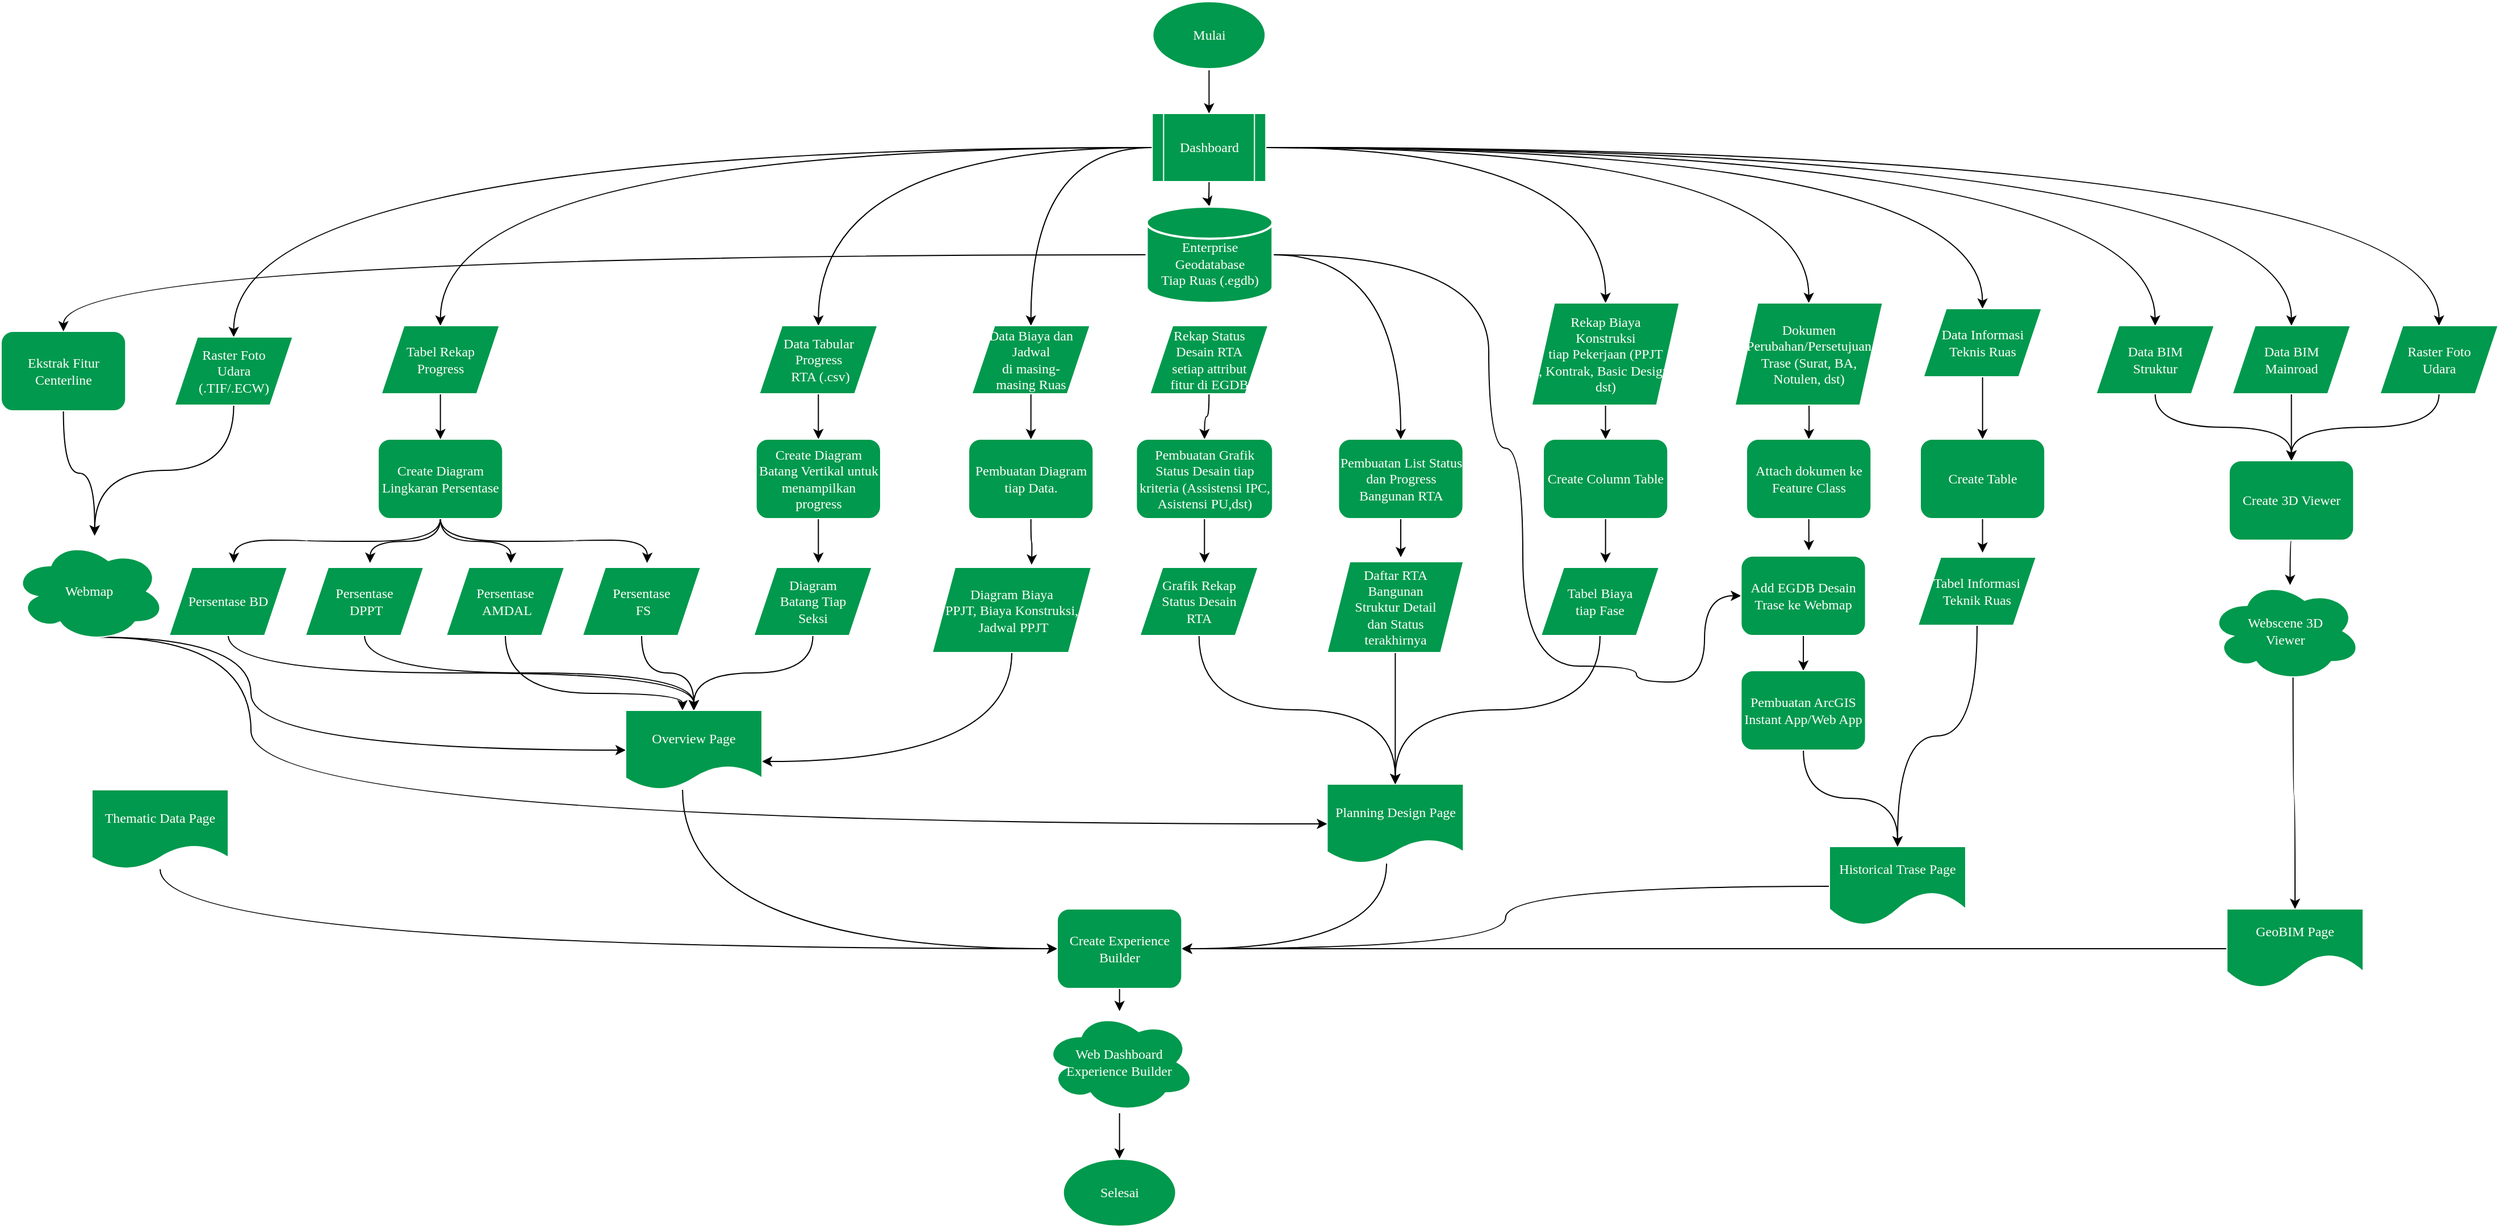 <mxfile version="20.5.1" type="github">
  <diagram id="v2n2YXAaQgagnx72gRG8" name="Halaman-1">
    <mxGraphModel dx="4740" dy="2573" grid="1" gridSize="10" guides="1" tooltips="1" connect="1" arrows="1" fold="1" page="1" pageScale="1" pageWidth="2336" pageHeight="1654" math="1" shadow="0">
      <root>
        <mxCell id="0" />
        <mxCell id="1" parent="0" />
        <mxCell id="a0GXZD7oJbDEpGSqutC4-2" value="" style="edgeStyle=orthogonalEdgeStyle;curved=1;rounded=0;orthogonalLoop=1;jettySize=auto;html=1;fontSize=9;" edge="1" parent="1" source="OFDSob3iJ7-6jmKI22tb-2" target="OFDSob3iJ7-6jmKI22tb-29">
          <mxGeometry relative="1" as="geometry" />
        </mxCell>
        <mxCell id="OFDSob3iJ7-6jmKI22tb-2" value="&lt;font face=&quot;Times New Roman&quot; color=&quot;#ffffff&quot;&gt;Mulai&lt;/font&gt;" style="strokeWidth=2;html=1;shape=mxgraph.flowchart.start_1;whiteSpace=wrap;fontFamily=Tahoma;fillColor=#00994D;strokeColor=#FFFFFF;" parent="1" vertex="1">
          <mxGeometry x="1082.66" y="130" width="100" height="60" as="geometry" />
        </mxCell>
        <mxCell id="a0GXZD7oJbDEpGSqutC4-6" value="" style="edgeStyle=orthogonalEdgeStyle;curved=1;rounded=0;orthogonalLoop=1;jettySize=auto;html=1;fontSize=9;" edge="1" parent="1" source="OFDSob3iJ7-6jmKI22tb-29" target="Z-h5pSy1b9NhvBK70-rD-27">
          <mxGeometry relative="1" as="geometry" />
        </mxCell>
        <mxCell id="a0GXZD7oJbDEpGSqutC4-10" style="edgeStyle=orthogonalEdgeStyle;curved=1;rounded=0;orthogonalLoop=1;jettySize=auto;html=1;exitX=0;exitY=0.5;exitDx=0;exitDy=0;fontSize=9;" edge="1" parent="1" source="OFDSob3iJ7-6jmKI22tb-29" target="OFDSob3iJ7-6jmKI22tb-73">
          <mxGeometry relative="1" as="geometry" />
        </mxCell>
        <mxCell id="a0GXZD7oJbDEpGSqutC4-11" style="edgeStyle=orthogonalEdgeStyle;curved=1;rounded=0;orthogonalLoop=1;jettySize=auto;html=1;exitX=0;exitY=0.5;exitDx=0;exitDy=0;fontSize=9;" edge="1" parent="1" source="OFDSob3iJ7-6jmKI22tb-29" target="OFDSob3iJ7-6jmKI22tb-85">
          <mxGeometry relative="1" as="geometry" />
        </mxCell>
        <mxCell id="a0GXZD7oJbDEpGSqutC4-12" style="edgeStyle=orthogonalEdgeStyle;curved=1;rounded=0;orthogonalLoop=1;jettySize=auto;html=1;exitX=0;exitY=0.5;exitDx=0;exitDy=0;fontSize=9;" edge="1" parent="1" source="OFDSob3iJ7-6jmKI22tb-29" target="OFDSob3iJ7-6jmKI22tb-79">
          <mxGeometry relative="1" as="geometry" />
        </mxCell>
        <mxCell id="a0GXZD7oJbDEpGSqutC4-13" style="edgeStyle=orthogonalEdgeStyle;curved=1;rounded=0;orthogonalLoop=1;jettySize=auto;html=1;exitX=0;exitY=0.5;exitDx=0;exitDy=0;entryX=0.5;entryY=0;entryDx=0;entryDy=0;fontSize=9;" edge="1" parent="1" source="OFDSob3iJ7-6jmKI22tb-29" target="OFDSob3iJ7-6jmKI22tb-88">
          <mxGeometry relative="1" as="geometry" />
        </mxCell>
        <mxCell id="a0GXZD7oJbDEpGSqutC4-14" style="edgeStyle=orthogonalEdgeStyle;curved=1;rounded=0;orthogonalLoop=1;jettySize=auto;html=1;exitX=1;exitY=0.5;exitDx=0;exitDy=0;entryX=0.5;entryY=0;entryDx=0;entryDy=0;fontSize=9;" edge="1" parent="1" source="OFDSob3iJ7-6jmKI22tb-29" target="OFDSob3iJ7-6jmKI22tb-127">
          <mxGeometry relative="1" as="geometry" />
        </mxCell>
        <mxCell id="a0GXZD7oJbDEpGSqutC4-15" style="edgeStyle=orthogonalEdgeStyle;curved=1;rounded=0;orthogonalLoop=1;jettySize=auto;html=1;exitX=1;exitY=0.5;exitDx=0;exitDy=0;fontSize=9;" edge="1" parent="1" source="OFDSob3iJ7-6jmKI22tb-29" target="Z-h5pSy1b9NhvBK70-rD-28">
          <mxGeometry relative="1" as="geometry" />
        </mxCell>
        <mxCell id="a0GXZD7oJbDEpGSqutC4-16" style="edgeStyle=orthogonalEdgeStyle;curved=1;rounded=0;orthogonalLoop=1;jettySize=auto;html=1;exitX=1;exitY=0.5;exitDx=0;exitDy=0;fontSize=9;" edge="1" parent="1" source="OFDSob3iJ7-6jmKI22tb-29" target="OFDSob3iJ7-6jmKI22tb-146">
          <mxGeometry relative="1" as="geometry" />
        </mxCell>
        <mxCell id="a0GXZD7oJbDEpGSqutC4-17" style="edgeStyle=orthogonalEdgeStyle;curved=1;rounded=0;orthogonalLoop=1;jettySize=auto;html=1;exitX=1;exitY=0.5;exitDx=0;exitDy=0;entryX=0.5;entryY=0;entryDx=0;entryDy=0;fontSize=9;" edge="1" parent="1" source="OFDSob3iJ7-6jmKI22tb-29" target="OFDSob3iJ7-6jmKI22tb-180">
          <mxGeometry relative="1" as="geometry" />
        </mxCell>
        <mxCell id="a0GXZD7oJbDEpGSqutC4-18" style="edgeStyle=orthogonalEdgeStyle;curved=1;rounded=0;orthogonalLoop=1;jettySize=auto;html=1;exitX=1;exitY=0.5;exitDx=0;exitDy=0;entryX=0.5;entryY=0;entryDx=0;entryDy=0;fontSize=9;" edge="1" parent="1" source="OFDSob3iJ7-6jmKI22tb-29" target="OFDSob3iJ7-6jmKI22tb-181">
          <mxGeometry relative="1" as="geometry" />
        </mxCell>
        <mxCell id="a0GXZD7oJbDEpGSqutC4-19" style="edgeStyle=orthogonalEdgeStyle;curved=1;rounded=0;orthogonalLoop=1;jettySize=auto;html=1;exitX=1;exitY=0.5;exitDx=0;exitDy=0;fontSize=9;" edge="1" parent="1" source="OFDSob3iJ7-6jmKI22tb-29" target="OFDSob3iJ7-6jmKI22tb-182">
          <mxGeometry relative="1" as="geometry" />
        </mxCell>
        <mxCell id="OFDSob3iJ7-6jmKI22tb-29" value="Dashboard" style="shape=process;whiteSpace=wrap;html=1;backgroundOutline=1;strokeColor=#FFFFFF;fontFamily=Times New Roman;fontSize=12;fontColor=#FFFFFF;fillColor=#00994D;" parent="1" vertex="1">
          <mxGeometry x="1082.66" y="229" width="100" height="60" as="geometry" />
        </mxCell>
        <mxCell id="OFDSob3iJ7-6jmKI22tb-186" style="edgeStyle=orthogonalEdgeStyle;curved=1;rounded=0;orthogonalLoop=1;jettySize=auto;html=1;fontFamily=Times New Roman;fontSize=11;fontColor=#000000;" parent="1" source="OFDSob3iJ7-6jmKI22tb-30" target="OFDSob3iJ7-6jmKI22tb-184" edge="1">
          <mxGeometry relative="1" as="geometry">
            <Array as="points">
              <mxPoint x="209.0" y="965" />
            </Array>
          </mxGeometry>
        </mxCell>
        <mxCell id="OFDSob3iJ7-6jmKI22tb-30" value="Thematic Data Page" style="shape=document;whiteSpace=wrap;html=1;boundedLbl=1;labelBackgroundColor=none;strokeColor=#FFFFFF;fontFamily=Times New Roman;fontSize=12;fontColor=#FFFFFF;fillColor=#00994D;" parent="1" vertex="1">
          <mxGeometry x="149.0" y="825" width="120" height="70" as="geometry" />
        </mxCell>
        <mxCell id="Z-h5pSy1b9NhvBK70-rD-48" style="edgeStyle=orthogonalEdgeStyle;curved=1;rounded=0;orthogonalLoop=1;jettySize=auto;html=1;entryX=1;entryY=0.5;entryDx=0;entryDy=0;fontSize=9;" parent="1" source="OFDSob3iJ7-6jmKI22tb-32" target="OFDSob3iJ7-6jmKI22tb-184" edge="1">
          <mxGeometry relative="1" as="geometry">
            <Array as="points">
              <mxPoint x="1289" y="965" />
            </Array>
          </mxGeometry>
        </mxCell>
        <mxCell id="OFDSob3iJ7-6jmKI22tb-32" value="Planning Design Page" style="shape=document;whiteSpace=wrap;html=1;boundedLbl=1;labelBackgroundColor=none;strokeColor=#FFFFFF;fontFamily=Times New Roman;fontSize=12;fontColor=#FFFFFF;fillColor=#00994D;" parent="1" vertex="1">
          <mxGeometry x="1236.67" y="820" width="120" height="70" as="geometry" />
        </mxCell>
        <mxCell id="OFDSob3iJ7-6jmKI22tb-201" style="edgeStyle=orthogonalEdgeStyle;curved=1;rounded=0;orthogonalLoop=1;jettySize=auto;html=1;entryX=1;entryY=0.5;entryDx=0;entryDy=0;fontFamily=Times New Roman;fontSize=11;fontColor=#000000;" parent="1" source="OFDSob3iJ7-6jmKI22tb-33" target="OFDSob3iJ7-6jmKI22tb-184" edge="1">
          <mxGeometry relative="1" as="geometry" />
        </mxCell>
        <mxCell id="OFDSob3iJ7-6jmKI22tb-33" value="Historical Trase Page" style="shape=document;whiteSpace=wrap;html=1;boundedLbl=1;labelBackgroundColor=none;strokeColor=#FFFFFF;fontFamily=Times New Roman;fontSize=12;fontColor=#FFFFFF;fillColor=#00994D;size=0.429;" parent="1" vertex="1">
          <mxGeometry x="1679" y="875" width="120" height="70" as="geometry" />
        </mxCell>
        <mxCell id="Z-h5pSy1b9NhvBK70-rD-54" style="edgeStyle=orthogonalEdgeStyle;curved=1;rounded=0;orthogonalLoop=1;jettySize=auto;html=1;exitX=0;exitY=0.5;exitDx=0;exitDy=0;entryX=1;entryY=0.5;entryDx=0;entryDy=0;fontSize=9;" parent="1" source="OFDSob3iJ7-6jmKI22tb-34" target="OFDSob3iJ7-6jmKI22tb-184" edge="1">
          <mxGeometry relative="1" as="geometry" />
        </mxCell>
        <mxCell id="OFDSob3iJ7-6jmKI22tb-34" value="GeoBIM Page" style="shape=document;whiteSpace=wrap;html=1;boundedLbl=1;labelBackgroundColor=none;strokeColor=#FFFFFF;fontFamily=Times New Roman;fontSize=12;fontColor=#FFFFFF;fillColor=#00994D;size=0.429;" parent="1" vertex="1">
          <mxGeometry x="2029" y="930" width="120" height="70" as="geometry" />
        </mxCell>
        <mxCell id="Z-h5pSy1b9NhvBK70-rD-25" style="edgeStyle=orthogonalEdgeStyle;curved=1;rounded=0;orthogonalLoop=1;jettySize=auto;html=1;exitX=0.55;exitY=0.95;exitDx=0;exitDy=0;exitPerimeter=0;entryX=0;entryY=0.5;entryDx=0;entryDy=0;fontSize=9;" parent="1" source="OFDSob3iJ7-6jmKI22tb-70" target="OFDSob3iJ7-6jmKI22tb-91" edge="1">
          <mxGeometry relative="1" as="geometry">
            <Array as="points">
              <mxPoint x="289.0" y="691" />
              <mxPoint x="289.0" y="790" />
            </Array>
          </mxGeometry>
        </mxCell>
        <mxCell id="Z-h5pSy1b9NhvBK70-rD-26" style="edgeStyle=orthogonalEdgeStyle;curved=1;rounded=0;orthogonalLoop=1;jettySize=auto;html=1;exitX=0.55;exitY=0.95;exitDx=0;exitDy=0;exitPerimeter=0;entryX=0;entryY=0.5;entryDx=0;entryDy=0;fontSize=9;" parent="1" source="OFDSob3iJ7-6jmKI22tb-70" target="OFDSob3iJ7-6jmKI22tb-32" edge="1">
          <mxGeometry relative="1" as="geometry">
            <Array as="points">
              <mxPoint x="289.0" y="691" />
              <mxPoint x="289.0" y="855" />
            </Array>
          </mxGeometry>
        </mxCell>
        <mxCell id="OFDSob3iJ7-6jmKI22tb-70" value="Webmap" style="ellipse;shape=cloud;whiteSpace=wrap;html=1;labelBackgroundColor=none;strokeColor=#FFFFFF;fontFamily=Times New Roman;fontSize=12;fontColor=#FFFFFF;fillColor=#00994D;" parent="1" vertex="1">
          <mxGeometry x="79.0" y="605" width="135" height="90" as="geometry" />
        </mxCell>
        <mxCell id="OFDSob3iJ7-6jmKI22tb-97" style="edgeStyle=orthogonalEdgeStyle;curved=1;rounded=0;orthogonalLoop=1;jettySize=auto;html=1;exitX=0.5;exitY=1;exitDx=0;exitDy=0;fontFamily=Times New Roman;fontSize=12;fontColor=#000000;" parent="1" source="OFDSob3iJ7-6jmKI22tb-73" edge="1">
          <mxGeometry relative="1" as="geometry">
            <mxPoint x="151.33" y="601" as="targetPoint" />
          </mxGeometry>
        </mxCell>
        <mxCell id="OFDSob3iJ7-6jmKI22tb-73" value="&lt;font face=&quot;Times New Roman&quot;&gt;Raster Foto &lt;br&gt;Udara &lt;br&gt;(.TIF/.ECW)&lt;/font&gt;" style="shape=parallelogram;perimeter=parallelogramPerimeter;whiteSpace=wrap;html=1;fixedSize=1;strokeColor=#FFFFFF;fontFamily=Tahoma;fontColor=#FFFFFF;fillColor=#00994D;" parent="1" vertex="1">
          <mxGeometry x="221.83" y="426" width="104" height="60" as="geometry" />
        </mxCell>
        <mxCell id="OFDSob3iJ7-6jmKI22tb-111" style="edgeStyle=orthogonalEdgeStyle;curved=1;rounded=0;orthogonalLoop=1;jettySize=auto;html=1;exitX=0.5;exitY=1;exitDx=0;exitDy=0;entryX=0.5;entryY=0;entryDx=0;entryDy=0;fontFamily=Times New Roman;fontSize=12;fontColor=#000000;" parent="1" source="OFDSob3iJ7-6jmKI22tb-74" target="OFDSob3iJ7-6jmKI22tb-91" edge="1">
          <mxGeometry relative="1" as="geometry" />
        </mxCell>
        <mxCell id="OFDSob3iJ7-6jmKI22tb-74" value="&lt;font face=&quot;Times New Roman&quot;&gt;Persentase&lt;br&gt;&amp;nbsp;FS&lt;/font&gt;" style="shape=parallelogram;perimeter=parallelogramPerimeter;whiteSpace=wrap;html=1;fixedSize=1;strokeColor=#FFFFFF;fontFamily=Tahoma;fontColor=#FFFFFF;fillColor=#00994D;" parent="1" vertex="1">
          <mxGeometry x="581.0" y="629" width="104" height="60" as="geometry" />
        </mxCell>
        <mxCell id="OFDSob3iJ7-6jmKI22tb-114" style="edgeStyle=orthogonalEdgeStyle;curved=1;rounded=0;orthogonalLoop=1;jettySize=auto;html=1;exitX=0.5;exitY=1;exitDx=0;exitDy=0;fontFamily=Times New Roman;fontSize=12;fontColor=#000000;" parent="1" source="OFDSob3iJ7-6jmKI22tb-75" target="OFDSob3iJ7-6jmKI22tb-91" edge="1">
          <mxGeometry relative="1" as="geometry" />
        </mxCell>
        <mxCell id="OFDSob3iJ7-6jmKI22tb-75" value="&lt;font face=&quot;Times New Roman&quot;&gt;Persentase BD&lt;/font&gt;" style="shape=parallelogram;perimeter=parallelogramPerimeter;whiteSpace=wrap;html=1;fixedSize=1;strokeColor=#FFFFFF;fontFamily=Tahoma;fontColor=#FFFFFF;fillColor=#00994D;" parent="1" vertex="1">
          <mxGeometry x="217.0" y="629" width="104" height="60" as="geometry" />
        </mxCell>
        <mxCell id="OFDSob3iJ7-6jmKI22tb-112" style="edgeStyle=orthogonalEdgeStyle;curved=1;rounded=0;orthogonalLoop=1;jettySize=auto;html=1;exitX=0.5;exitY=1;exitDx=0;exitDy=0;fontFamily=Times New Roman;fontSize=12;fontColor=#000000;" parent="1" source="OFDSob3iJ7-6jmKI22tb-76" target="OFDSob3iJ7-6jmKI22tb-91" edge="1">
          <mxGeometry relative="1" as="geometry">
            <Array as="points">
              <mxPoint x="513.0" y="740" />
              <mxPoint x="669.0" y="740" />
            </Array>
          </mxGeometry>
        </mxCell>
        <mxCell id="OFDSob3iJ7-6jmKI22tb-76" value="&lt;font face=&quot;Times New Roman&quot;&gt;Persentase&lt;br&gt;&amp;nbsp;AMDAL&lt;/font&gt;" style="shape=parallelogram;perimeter=parallelogramPerimeter;whiteSpace=wrap;html=1;fixedSize=1;strokeColor=#FFFFFF;fontFamily=Tahoma;fontColor=#FFFFFF;fillColor=#00994D;" parent="1" vertex="1">
          <mxGeometry x="461.0" y="629" width="104" height="60" as="geometry" />
        </mxCell>
        <mxCell id="OFDSob3iJ7-6jmKI22tb-113" style="edgeStyle=orthogonalEdgeStyle;curved=1;rounded=0;orthogonalLoop=1;jettySize=auto;html=1;exitX=0.5;exitY=1;exitDx=0;exitDy=0;entryX=0.5;entryY=0;entryDx=0;entryDy=0;fontFamily=Times New Roman;fontSize=12;fontColor=#000000;" parent="1" source="OFDSob3iJ7-6jmKI22tb-77" target="OFDSob3iJ7-6jmKI22tb-91" edge="1">
          <mxGeometry relative="1" as="geometry" />
        </mxCell>
        <mxCell id="OFDSob3iJ7-6jmKI22tb-77" value="&lt;font face=&quot;Times New Roman&quot;&gt;Persentase&lt;br&gt;&amp;nbsp;DPPT&lt;/font&gt;" style="shape=parallelogram;perimeter=parallelogramPerimeter;whiteSpace=wrap;html=1;fixedSize=1;strokeColor=#FFFFFF;fontFamily=Tahoma;fontColor=#FFFFFF;fillColor=#00994D;" parent="1" vertex="1">
          <mxGeometry x="337.0" y="629" width="104" height="60" as="geometry" />
        </mxCell>
        <mxCell id="OFDSob3iJ7-6jmKI22tb-100" style="edgeStyle=orthogonalEdgeStyle;curved=1;rounded=0;orthogonalLoop=1;jettySize=auto;html=1;exitX=0.5;exitY=1;exitDx=0;exitDy=0;fontFamily=Times New Roman;fontSize=12;fontColor=#000000;" parent="1" source="OFDSob3iJ7-6jmKI22tb-78" edge="1">
          <mxGeometry relative="1" as="geometry">
            <mxPoint x="273.833" y="625" as="targetPoint" />
          </mxGeometry>
        </mxCell>
        <mxCell id="OFDSob3iJ7-6jmKI22tb-101" style="edgeStyle=orthogonalEdgeStyle;curved=1;rounded=0;orthogonalLoop=1;jettySize=auto;html=1;exitX=0.5;exitY=1;exitDx=0;exitDy=0;fontFamily=Times New Roman;fontSize=12;fontColor=#000000;" parent="1" source="OFDSob3iJ7-6jmKI22tb-78" edge="1">
          <mxGeometry relative="1" as="geometry">
            <mxPoint x="393.833" y="625" as="targetPoint" />
          </mxGeometry>
        </mxCell>
        <mxCell id="OFDSob3iJ7-6jmKI22tb-102" style="edgeStyle=orthogonalEdgeStyle;curved=1;rounded=0;orthogonalLoop=1;jettySize=auto;html=1;exitX=0.5;exitY=1;exitDx=0;exitDy=0;fontFamily=Times New Roman;fontSize=12;fontColor=#000000;" parent="1" source="OFDSob3iJ7-6jmKI22tb-78" edge="1">
          <mxGeometry relative="1" as="geometry">
            <mxPoint x="517.833" y="625" as="targetPoint" />
          </mxGeometry>
        </mxCell>
        <mxCell id="OFDSob3iJ7-6jmKI22tb-103" style="edgeStyle=orthogonalEdgeStyle;curved=1;rounded=0;orthogonalLoop=1;jettySize=auto;html=1;exitX=0.5;exitY=1;exitDx=0;exitDy=0;fontFamily=Times New Roman;fontSize=12;fontColor=#000000;" parent="1" source="OFDSob3iJ7-6jmKI22tb-78" edge="1">
          <mxGeometry relative="1" as="geometry">
            <mxPoint x="637.833" y="625" as="targetPoint" />
          </mxGeometry>
        </mxCell>
        <mxCell id="OFDSob3iJ7-6jmKI22tb-78" value="&lt;font face=&quot;Times New Roman&quot;&gt;Create Diagram Lingkaran Persentase&lt;/font&gt;" style="rounded=1;whiteSpace=wrap;html=1;strokeColor=#FFFFFF;fontFamily=Tahoma;fontColor=#FFFFFF;fillColor=#00994D;" parent="1" vertex="1">
          <mxGeometry x="400.99" y="516" width="109.67" height="70" as="geometry" />
        </mxCell>
        <mxCell id="OFDSob3iJ7-6jmKI22tb-105" style="edgeStyle=orthogonalEdgeStyle;curved=1;rounded=0;orthogonalLoop=1;jettySize=auto;html=1;exitX=0.5;exitY=1;exitDx=0;exitDy=0;entryX=0.5;entryY=0;entryDx=0;entryDy=0;fontFamily=Times New Roman;fontSize=12;fontColor=#000000;" parent="1" source="OFDSob3iJ7-6jmKI22tb-79" target="OFDSob3iJ7-6jmKI22tb-83" edge="1">
          <mxGeometry relative="1" as="geometry" />
        </mxCell>
        <mxCell id="OFDSob3iJ7-6jmKI22tb-79" value="&lt;font face=&quot;Times New Roman&quot;&gt;Data Tabular Progress&lt;br&gt;&amp;nbsp;RTA (.csv)&lt;/font&gt;" style="shape=parallelogram;perimeter=parallelogramPerimeter;whiteSpace=wrap;html=1;fixedSize=1;strokeColor=#FFFFFF;fontFamily=Tahoma;fontColor=#FFFFFF;fillColor=#00994D;" parent="1" vertex="1">
          <mxGeometry x="736.67" y="416" width="104" height="60" as="geometry" />
        </mxCell>
        <mxCell id="OFDSob3iJ7-6jmKI22tb-109" style="edgeStyle=orthogonalEdgeStyle;curved=1;rounded=0;orthogonalLoop=1;jettySize=auto;html=1;exitX=0.5;exitY=1;exitDx=0;exitDy=0;fontFamily=Times New Roman;fontSize=12;fontColor=#000000;" parent="1" source="OFDSob3iJ7-6jmKI22tb-80" target="OFDSob3iJ7-6jmKI22tb-91" edge="1">
          <mxGeometry relative="1" as="geometry">
            <Array as="points">
              <mxPoint x="959" y="800" />
            </Array>
          </mxGeometry>
        </mxCell>
        <mxCell id="OFDSob3iJ7-6jmKI22tb-80" value="&lt;font face=&quot;Times New Roman&quot;&gt;Diagram Biaya &lt;br&gt;PPJT, Biaya Konstruksi,&lt;br&gt;&amp;nbsp;Jadwal PPJT&lt;/font&gt;" style="shape=parallelogram;perimeter=parallelogramPerimeter;whiteSpace=wrap;html=1;fixedSize=1;strokeColor=#FFFFFF;fontFamily=Tahoma;fontColor=#FFFFFF;fillColor=#00994D;" parent="1" vertex="1">
          <mxGeometry x="889" y="629" width="140" height="75" as="geometry" />
        </mxCell>
        <mxCell id="OFDSob3iJ7-6jmKI22tb-106" style="edgeStyle=orthogonalEdgeStyle;curved=1;rounded=0;orthogonalLoop=1;jettySize=auto;html=1;exitX=0.5;exitY=1;exitDx=0;exitDy=0;entryX=0.5;entryY=0;entryDx=0;entryDy=0;fontFamily=Times New Roman;fontSize=12;fontColor=#000000;" parent="1" source="OFDSob3iJ7-6jmKI22tb-83" edge="1">
          <mxGeometry relative="1" as="geometry">
            <mxPoint x="788.66" y="625" as="targetPoint" />
          </mxGeometry>
        </mxCell>
        <mxCell id="OFDSob3iJ7-6jmKI22tb-83" value="&lt;font face=&quot;Times New Roman&quot;&gt;Create Diagram Batang Vertikal untuk menampilkan progress&lt;/font&gt;" style="rounded=1;whiteSpace=wrap;html=1;strokeColor=#FFFFFF;fontFamily=Tahoma;fontColor=#FFFFFF;fillColor=#00994D;" parent="1" vertex="1">
          <mxGeometry x="733.83" y="516" width="109.67" height="70" as="geometry" />
        </mxCell>
        <mxCell id="OFDSob3iJ7-6jmKI22tb-108" style="edgeStyle=orthogonalEdgeStyle;curved=1;rounded=0;orthogonalLoop=1;jettySize=auto;html=1;exitX=0.5;exitY=1;exitDx=0;exitDy=0;entryX=0.59;entryY=0.022;entryDx=0;entryDy=0;entryPerimeter=0;fontFamily=Times New Roman;fontSize=12;fontColor=#000000;" parent="1" source="OFDSob3iJ7-6jmKI22tb-84" edge="1">
          <mxGeometry relative="1" as="geometry">
            <mxPoint x="976.43" y="626.65" as="targetPoint" />
          </mxGeometry>
        </mxCell>
        <mxCell id="OFDSob3iJ7-6jmKI22tb-84" value="&lt;font face=&quot;Times New Roman&quot;&gt;Pembuatan Diagram tiap Data.&lt;/font&gt;" style="rounded=1;whiteSpace=wrap;html=1;strokeColor=#FFFFFF;fontFamily=Tahoma;fontColor=#FFFFFF;fillColor=#00994D;" parent="1" vertex="1">
          <mxGeometry x="921" y="516" width="109.67" height="70" as="geometry" />
        </mxCell>
        <mxCell id="OFDSob3iJ7-6jmKI22tb-99" style="edgeStyle=orthogonalEdgeStyle;curved=1;rounded=0;orthogonalLoop=1;jettySize=auto;html=1;exitX=0.5;exitY=1;exitDx=0;exitDy=0;entryX=0.5;entryY=0;entryDx=0;entryDy=0;fontFamily=Times New Roman;fontSize=12;fontColor=#000000;" parent="1" source="OFDSob3iJ7-6jmKI22tb-85" target="OFDSob3iJ7-6jmKI22tb-78" edge="1">
          <mxGeometry relative="1" as="geometry" />
        </mxCell>
        <mxCell id="OFDSob3iJ7-6jmKI22tb-85" value="&lt;font face=&quot;Times New Roman&quot;&gt;Tabel Rekap Progress&lt;/font&gt;" style="shape=parallelogram;perimeter=parallelogramPerimeter;whiteSpace=wrap;html=1;fixedSize=1;strokeColor=#FFFFFF;fontFamily=Tahoma;fontColor=#FFFFFF;fillColor=#00994D;" parent="1" vertex="1">
          <mxGeometry x="403.83" y="416" width="104" height="60" as="geometry" />
        </mxCell>
        <mxCell id="OFDSob3iJ7-6jmKI22tb-110" style="edgeStyle=orthogonalEdgeStyle;curved=1;rounded=0;orthogonalLoop=1;jettySize=auto;html=1;exitX=0.5;exitY=1;exitDx=0;exitDy=0;fontFamily=Times New Roman;fontSize=12;fontColor=#000000;" parent="1" source="OFDSob3iJ7-6jmKI22tb-87" target="OFDSob3iJ7-6jmKI22tb-91" edge="1">
          <mxGeometry relative="1" as="geometry" />
        </mxCell>
        <mxCell id="OFDSob3iJ7-6jmKI22tb-87" value="&lt;font face=&quot;Times New Roman&quot;&gt;Diagram &lt;br&gt;Batang Tiap &lt;br&gt;Seksi&lt;/font&gt;" style="shape=parallelogram;perimeter=parallelogramPerimeter;whiteSpace=wrap;html=1;fixedSize=1;strokeColor=#FFFFFF;fontFamily=Tahoma;fontColor=#FFFFFF;fillColor=#00994D;" parent="1" vertex="1">
          <mxGeometry x="731.83" y="629" width="104" height="60" as="geometry" />
        </mxCell>
        <mxCell id="OFDSob3iJ7-6jmKI22tb-107" style="edgeStyle=orthogonalEdgeStyle;curved=1;rounded=0;orthogonalLoop=1;jettySize=auto;html=1;exitX=0.5;exitY=1;exitDx=0;exitDy=0;entryX=0.5;entryY=0;entryDx=0;entryDy=0;fontFamily=Times New Roman;fontSize=12;fontColor=#000000;" parent="1" source="OFDSob3iJ7-6jmKI22tb-88" target="OFDSob3iJ7-6jmKI22tb-84" edge="1">
          <mxGeometry relative="1" as="geometry" />
        </mxCell>
        <mxCell id="OFDSob3iJ7-6jmKI22tb-88" value="&lt;font face=&quot;Times New Roman&quot;&gt;Data Biaya dan Jadwal &lt;br&gt;di masing-&lt;br&gt;masing Ruas&lt;/font&gt;" style="shape=parallelogram;perimeter=parallelogramPerimeter;whiteSpace=wrap;html=1;fixedSize=1;strokeColor=#FFFFFF;fontFamily=Tahoma;fontColor=#FFFFFF;fillColor=#00994D;" parent="1" vertex="1">
          <mxGeometry x="923.83" y="416" width="104" height="60" as="geometry" />
        </mxCell>
        <mxCell id="OFDSob3iJ7-6jmKI22tb-199" style="edgeStyle=orthogonalEdgeStyle;curved=1;rounded=0;orthogonalLoop=1;jettySize=auto;html=1;fontFamily=Times New Roman;fontSize=11;fontColor=#000000;entryX=0;entryY=0.5;entryDx=0;entryDy=0;exitX=0.417;exitY=1;exitDx=0;exitDy=0;exitPerimeter=0;" parent="1" source="OFDSob3iJ7-6jmKI22tb-91" target="OFDSob3iJ7-6jmKI22tb-184" edge="1">
          <mxGeometry relative="1" as="geometry" />
        </mxCell>
        <mxCell id="OFDSob3iJ7-6jmKI22tb-91" value="Overview Page" style="shape=document;whiteSpace=wrap;html=1;boundedLbl=1;labelBackgroundColor=none;strokeColor=#FFFFFF;fontFamily=Times New Roman;fontSize=12;fontColor=#FFFFFF;fillColor=#00994D;" parent="1" vertex="1">
          <mxGeometry x="619.0" y="755" width="120" height="70" as="geometry" />
        </mxCell>
        <mxCell id="OFDSob3iJ7-6jmKI22tb-130" style="edgeStyle=orthogonalEdgeStyle;curved=1;rounded=0;orthogonalLoop=1;jettySize=auto;html=1;exitX=0.5;exitY=1;exitDx=0;exitDy=0;fontFamily=Times New Roman;fontSize=12;fontColor=#000000;" parent="1" source="OFDSob3iJ7-6jmKI22tb-117" target="OFDSob3iJ7-6jmKI22tb-118" edge="1">
          <mxGeometry relative="1" as="geometry" />
        </mxCell>
        <mxCell id="OFDSob3iJ7-6jmKI22tb-117" value="&lt;font face=&quot;Times New Roman&quot;&gt;Rekap Status &lt;br&gt;Desain RTA &lt;br&gt;setiap attribut &lt;br&gt;fitur di EGDB&lt;/font&gt;" style="shape=parallelogram;perimeter=parallelogramPerimeter;whiteSpace=wrap;html=1;fixedSize=1;strokeColor=#FFFFFF;fontFamily=Tahoma;fontColor=#FFFFFF;fillColor=#00994D;" parent="1" vertex="1">
          <mxGeometry x="1080.66" y="416" width="104" height="60" as="geometry" />
        </mxCell>
        <mxCell id="OFDSob3iJ7-6jmKI22tb-131" style="edgeStyle=orthogonalEdgeStyle;curved=1;rounded=0;orthogonalLoop=1;jettySize=auto;html=1;exitX=0.5;exitY=1;exitDx=0;exitDy=0;entryX=0.5;entryY=0;entryDx=0;entryDy=0;fontFamily=Times New Roman;fontSize=12;fontColor=#000000;" parent="1" source="OFDSob3iJ7-6jmKI22tb-118" edge="1">
          <mxGeometry relative="1" as="geometry">
            <mxPoint x="1128.66" y="625" as="targetPoint" />
          </mxGeometry>
        </mxCell>
        <mxCell id="OFDSob3iJ7-6jmKI22tb-118" value="&lt;font face=&quot;Times New Roman&quot;&gt;Pembuatan Grafik Status Desain tiap kriteria (Assistensi IPC, Asistensi PU,dst)&lt;/font&gt;" style="rounded=1;whiteSpace=wrap;html=1;strokeColor=#FFFFFF;fontFamily=Tahoma;fontColor=#FFFFFF;fillColor=#00994D;" parent="1" vertex="1">
          <mxGeometry x="1068.66" y="516" width="120.01" height="70" as="geometry" />
        </mxCell>
        <mxCell id="OFDSob3iJ7-6jmKI22tb-136" style="edgeStyle=orthogonalEdgeStyle;curved=1;rounded=0;orthogonalLoop=1;jettySize=auto;html=1;exitX=0.5;exitY=1;exitDx=0;exitDy=0;entryX=0.5;entryY=0;entryDx=0;entryDy=0;fontFamily=Times New Roman;fontSize=12;fontColor=#000000;" parent="1" source="OFDSob3iJ7-6jmKI22tb-120" target="OFDSob3iJ7-6jmKI22tb-32" edge="1">
          <mxGeometry relative="1" as="geometry" />
        </mxCell>
        <mxCell id="OFDSob3iJ7-6jmKI22tb-120" value="&lt;font face=&quot;Times New Roman&quot;&gt;Grafik Rekap &lt;br&gt;Status Desain &lt;br&gt;RTA&lt;/font&gt;" style="shape=parallelogram;perimeter=parallelogramPerimeter;whiteSpace=wrap;html=1;fixedSize=1;strokeColor=#FFFFFF;fontFamily=Tahoma;fontColor=#FFFFFF;fillColor=#00994D;" parent="1" vertex="1">
          <mxGeometry x="1071.83" y="629" width="104" height="60" as="geometry" />
        </mxCell>
        <mxCell id="OFDSob3iJ7-6jmKI22tb-133" style="edgeStyle=orthogonalEdgeStyle;curved=1;rounded=0;orthogonalLoop=1;jettySize=auto;html=1;exitX=0.5;exitY=1;exitDx=0;exitDy=0;entryX=0.5;entryY=0;entryDx=0;entryDy=0;fontFamily=Times New Roman;fontSize=12;fontColor=#000000;" parent="1" source="OFDSob3iJ7-6jmKI22tb-123" edge="1">
          <mxGeometry relative="1" as="geometry">
            <mxPoint x="1301.51" y="620" as="targetPoint" />
          </mxGeometry>
        </mxCell>
        <mxCell id="OFDSob3iJ7-6jmKI22tb-123" value="&lt;font face=&quot;Times New Roman&quot;&gt;Pembuatan List Status dan Progress Bangunan RTA&lt;/font&gt;" style="rounded=1;whiteSpace=wrap;html=1;strokeColor=#FFFFFF;fontFamily=Tahoma;fontColor=#FFFFFF;fillColor=#00994D;" parent="1" vertex="1">
          <mxGeometry x="1246.67" y="516" width="109.67" height="70" as="geometry" />
        </mxCell>
        <mxCell id="OFDSob3iJ7-6jmKI22tb-137" style="edgeStyle=orthogonalEdgeStyle;curved=1;rounded=0;orthogonalLoop=1;jettySize=auto;html=1;exitX=0.5;exitY=1;exitDx=0;exitDy=0;entryX=0.5;entryY=0;entryDx=0;entryDy=0;fontFamily=Times New Roman;fontSize=12;fontColor=#000000;" parent="1" source="OFDSob3iJ7-6jmKI22tb-125" target="OFDSob3iJ7-6jmKI22tb-32" edge="1">
          <mxGeometry relative="1" as="geometry" />
        </mxCell>
        <mxCell id="OFDSob3iJ7-6jmKI22tb-125" value="&lt;font face=&quot;Times New Roman&quot;&gt;Daftar RTA &lt;br&gt;Bangunan &lt;br&gt;Struktur Detail &lt;br&gt;dan Status &lt;br&gt;terakhirnya&lt;/font&gt;" style="shape=parallelogram;perimeter=parallelogramPerimeter;whiteSpace=wrap;html=1;fixedSize=1;strokeColor=#FFFFFF;fontFamily=Tahoma;fontColor=#FFFFFF;fillColor=#00994D;" parent="1" vertex="1">
          <mxGeometry x="1236.68" y="624" width="120" height="80" as="geometry" />
        </mxCell>
        <mxCell id="OFDSob3iJ7-6jmKI22tb-134" style="edgeStyle=orthogonalEdgeStyle;curved=1;rounded=0;orthogonalLoop=1;jettySize=auto;html=1;exitX=0.5;exitY=1;exitDx=0;exitDy=0;entryX=0.5;entryY=0;entryDx=0;entryDy=0;fontFamily=Times New Roman;fontSize=12;fontColor=#000000;" parent="1" source="OFDSob3iJ7-6jmKI22tb-127" target="OFDSob3iJ7-6jmKI22tb-128" edge="1">
          <mxGeometry relative="1" as="geometry" />
        </mxCell>
        <mxCell id="OFDSob3iJ7-6jmKI22tb-127" value="&lt;font face=&quot;Times New Roman&quot;&gt;Rekap Biaya &lt;br&gt;Konstruksi &lt;br&gt;tiap Pekerjaan (PPJT&lt;br&gt;, Kontrak, Basic Design, dst)&lt;/font&gt;" style="shape=parallelogram;perimeter=parallelogramPerimeter;whiteSpace=wrap;html=1;fixedSize=1;strokeColor=#FFFFFF;fontFamily=Tahoma;fontColor=#FFFFFF;fillColor=#00994D;" parent="1" vertex="1">
          <mxGeometry x="1416.83" y="396" width="130" height="90" as="geometry" />
        </mxCell>
        <mxCell id="OFDSob3iJ7-6jmKI22tb-135" style="edgeStyle=orthogonalEdgeStyle;curved=1;rounded=0;orthogonalLoop=1;jettySize=auto;html=1;exitX=0.5;exitY=1;exitDx=0;exitDy=0;entryX=0.5;entryY=0;entryDx=0;entryDy=0;fontFamily=Times New Roman;fontSize=12;fontColor=#000000;" parent="1" source="OFDSob3iJ7-6jmKI22tb-128" edge="1">
          <mxGeometry relative="1" as="geometry">
            <mxPoint x="1481.83" y="625" as="targetPoint" />
          </mxGeometry>
        </mxCell>
        <mxCell id="OFDSob3iJ7-6jmKI22tb-128" value="&lt;font face=&quot;Times New Roman&quot;&gt;Create Column Table&lt;/font&gt;" style="rounded=1;whiteSpace=wrap;html=1;strokeColor=#FFFFFF;fontFamily=Tahoma;fontColor=#FFFFFF;fillColor=#00994D;" parent="1" vertex="1">
          <mxGeometry x="1427" y="516" width="109.67" height="70" as="geometry" />
        </mxCell>
        <mxCell id="OFDSob3iJ7-6jmKI22tb-138" style="edgeStyle=orthogonalEdgeStyle;curved=1;rounded=0;orthogonalLoop=1;jettySize=auto;html=1;exitX=0.5;exitY=1;exitDx=0;exitDy=0;entryX=0.5;entryY=0;entryDx=0;entryDy=0;fontFamily=Times New Roman;fontSize=12;fontColor=#000000;" parent="1" source="OFDSob3iJ7-6jmKI22tb-129" target="OFDSob3iJ7-6jmKI22tb-32" edge="1">
          <mxGeometry relative="1" as="geometry" />
        </mxCell>
        <mxCell id="OFDSob3iJ7-6jmKI22tb-129" value="&lt;font face=&quot;Times New Roman&quot;&gt;Tabel Biaya &lt;br&gt;tiap Fase&lt;br&gt;&lt;/font&gt;" style="shape=parallelogram;perimeter=parallelogramPerimeter;whiteSpace=wrap;html=1;fixedSize=1;strokeColor=#FFFFFF;fontFamily=Tahoma;fontColor=#FFFFFF;fillColor=#00994D;" parent="1" vertex="1">
          <mxGeometry x="1425" y="629" width="104" height="60" as="geometry" />
        </mxCell>
        <mxCell id="OFDSob3iJ7-6jmKI22tb-144" style="edgeStyle=orthogonalEdgeStyle;curved=1;rounded=0;orthogonalLoop=1;jettySize=auto;html=1;exitX=0.5;exitY=1;exitDx=0;exitDy=0;entryX=0.5;entryY=0;entryDx=0;entryDy=0;fontFamily=Times New Roman;fontSize=12;fontColor=#000000;" parent="1" target="OFDSob3iJ7-6jmKI22tb-140" edge="1">
          <mxGeometry relative="1" as="geometry">
            <mxPoint x="1660.83" y="476" as="sourcePoint" />
          </mxGeometry>
        </mxCell>
        <mxCell id="OFDSob3iJ7-6jmKI22tb-145" style="edgeStyle=orthogonalEdgeStyle;curved=1;rounded=0;orthogonalLoop=1;jettySize=auto;html=1;exitX=0.5;exitY=1;exitDx=0;exitDy=0;entryX=0.534;entryY=0.089;entryDx=0;entryDy=0;entryPerimeter=0;fontFamily=Times New Roman;fontSize=12;fontColor=#000000;" parent="1" source="OFDSob3iJ7-6jmKI22tb-140" edge="1">
          <mxGeometry relative="1" as="geometry">
            <mxPoint x="1660.92" y="614.01" as="targetPoint" />
          </mxGeometry>
        </mxCell>
        <mxCell id="OFDSob3iJ7-6jmKI22tb-140" value="&lt;font face=&quot;Times New Roman&quot;&gt;Attach dokumen ke Feature Class&lt;/font&gt;" style="rounded=1;whiteSpace=wrap;html=1;strokeColor=#FFFFFF;fontFamily=Tahoma;fontColor=#FFFFFF;fillColor=#00994D;" parent="1" vertex="1">
          <mxGeometry x="1605.99" y="516" width="109.67" height="70" as="geometry" />
        </mxCell>
        <mxCell id="OFDSob3iJ7-6jmKI22tb-149" style="edgeStyle=orthogonalEdgeStyle;curved=1;rounded=0;orthogonalLoop=1;jettySize=auto;html=1;exitX=0.5;exitY=1;exitDx=0;exitDy=0;fontFamily=Times New Roman;fontSize=12;fontColor=#000000;" parent="1" source="OFDSob3iJ7-6jmKI22tb-146" target="OFDSob3iJ7-6jmKI22tb-147" edge="1">
          <mxGeometry relative="1" as="geometry" />
        </mxCell>
        <mxCell id="OFDSob3iJ7-6jmKI22tb-146" value="&lt;font face=&quot;Times New Roman&quot;&gt;Data Informasi Teknis Ruas&lt;/font&gt;" style="shape=parallelogram;perimeter=parallelogramPerimeter;whiteSpace=wrap;html=1;fixedSize=1;strokeColor=#FFFFFF;fontFamily=Tahoma;fontColor=#FFFFFF;fillColor=#00994D;" parent="1" vertex="1">
          <mxGeometry x="1761.83" y="401" width="104" height="60" as="geometry" />
        </mxCell>
        <mxCell id="OFDSob3iJ7-6jmKI22tb-150" style="edgeStyle=orthogonalEdgeStyle;curved=1;rounded=0;orthogonalLoop=1;jettySize=auto;html=1;exitX=0.5;exitY=1;exitDx=0;exitDy=0;fontFamily=Times New Roman;fontSize=12;fontColor=#000000;" parent="1" source="OFDSob3iJ7-6jmKI22tb-147" edge="1">
          <mxGeometry relative="1" as="geometry">
            <mxPoint x="1813.833" y="616" as="targetPoint" />
          </mxGeometry>
        </mxCell>
        <mxCell id="OFDSob3iJ7-6jmKI22tb-147" value="&lt;font face=&quot;Times New Roman&quot;&gt;Create Table&lt;/font&gt;" style="rounded=1;whiteSpace=wrap;html=1;strokeColor=#FFFFFF;fontFamily=Tahoma;fontColor=#FFFFFF;fillColor=#00994D;" parent="1" vertex="1">
          <mxGeometry x="1758.99" y="516" width="109.67" height="70" as="geometry" />
        </mxCell>
        <mxCell id="Z-h5pSy1b9NhvBK70-rD-34" style="edgeStyle=orthogonalEdgeStyle;curved=1;rounded=0;orthogonalLoop=1;jettySize=auto;html=1;exitX=0.5;exitY=1;exitDx=0;exitDy=0;fontSize=9;" parent="1" source="OFDSob3iJ7-6jmKI22tb-148" target="OFDSob3iJ7-6jmKI22tb-33" edge="1">
          <mxGeometry relative="1" as="geometry" />
        </mxCell>
        <mxCell id="OFDSob3iJ7-6jmKI22tb-148" value="&lt;font face=&quot;Times New Roman&quot;&gt;Tabel Informasi Teknik Ruas&lt;/font&gt;" style="shape=parallelogram;perimeter=parallelogramPerimeter;whiteSpace=wrap;html=1;fixedSize=1;strokeColor=#FFFFFF;fontFamily=Tahoma;fontColor=#FFFFFF;fillColor=#00994D;" parent="1" vertex="1">
          <mxGeometry x="1757" y="620" width="104" height="60" as="geometry" />
        </mxCell>
        <mxCell id="OFDSob3iJ7-6jmKI22tb-163" value="&lt;font face=&quot;Times New Roman&quot; color=&quot;#ffffff&quot;&gt;Selesai&lt;/font&gt;" style="strokeWidth=2;html=1;shape=mxgraph.flowchart.start_1;whiteSpace=wrap;fontFamily=Tahoma;fillColor=#00994D;strokeColor=#FFFFFF;" parent="1" vertex="1">
          <mxGeometry x="1003.84" y="1150" width="100" height="60" as="geometry" />
        </mxCell>
        <mxCell id="OFDSob3iJ7-6jmKI22tb-192" style="edgeStyle=orthogonalEdgeStyle;curved=1;rounded=0;orthogonalLoop=1;jettySize=auto;html=1;exitX=0.5;exitY=1;exitDx=0;exitDy=0;entryX=0.5;entryY=0;entryDx=0;entryDy=0;fontFamily=Times New Roman;fontSize=11;fontColor=#000000;" parent="1" source="OFDSob3iJ7-6jmKI22tb-180" target="OFDSob3iJ7-6jmKI22tb-183" edge="1">
          <mxGeometry relative="1" as="geometry" />
        </mxCell>
        <mxCell id="OFDSob3iJ7-6jmKI22tb-180" value="&lt;font face=&quot;Times New Roman&quot;&gt;Data BIM &lt;br&gt;Struktur&lt;/font&gt;" style="shape=parallelogram;perimeter=parallelogramPerimeter;whiteSpace=wrap;html=1;fixedSize=1;strokeColor=#FFFFFF;fontFamily=Tahoma;fontColor=#FFFFFF;fillColor=#00994D;" parent="1" vertex="1">
          <mxGeometry x="1913.83" y="416" width="104" height="60" as="geometry" />
        </mxCell>
        <mxCell id="OFDSob3iJ7-6jmKI22tb-191" style="edgeStyle=orthogonalEdgeStyle;curved=1;rounded=0;orthogonalLoop=1;jettySize=auto;html=1;exitX=0.5;exitY=1;exitDx=0;exitDy=0;entryX=0.5;entryY=0;entryDx=0;entryDy=0;fontFamily=Times New Roman;fontSize=11;fontColor=#000000;" parent="1" source="OFDSob3iJ7-6jmKI22tb-181" target="OFDSob3iJ7-6jmKI22tb-183" edge="1">
          <mxGeometry relative="1" as="geometry" />
        </mxCell>
        <mxCell id="OFDSob3iJ7-6jmKI22tb-181" value="&lt;font face=&quot;Times New Roman&quot;&gt;Data BIM &lt;br&gt;Mainroad&lt;/font&gt;" style="shape=parallelogram;perimeter=parallelogramPerimeter;whiteSpace=wrap;html=1;fixedSize=1;strokeColor=#FFFFFF;fontFamily=Tahoma;fontColor=#FFFFFF;fillColor=#00994D;" parent="1" vertex="1">
          <mxGeometry x="2033.83" y="416" width="104" height="60" as="geometry" />
        </mxCell>
        <mxCell id="OFDSob3iJ7-6jmKI22tb-193" style="edgeStyle=orthogonalEdgeStyle;curved=1;rounded=0;orthogonalLoop=1;jettySize=auto;html=1;exitX=0.5;exitY=1;exitDx=0;exitDy=0;fontFamily=Times New Roman;fontSize=11;fontColor=#000000;" parent="1" source="OFDSob3iJ7-6jmKI22tb-182" target="OFDSob3iJ7-6jmKI22tb-183" edge="1">
          <mxGeometry relative="1" as="geometry" />
        </mxCell>
        <mxCell id="OFDSob3iJ7-6jmKI22tb-182" value="&lt;font face=&quot;Times New Roman&quot;&gt;Raster Foto &lt;br&gt;Udara&lt;/font&gt;" style="shape=parallelogram;perimeter=parallelogramPerimeter;whiteSpace=wrap;html=1;fixedSize=1;strokeColor=#FFFFFF;fontFamily=Tahoma;fontColor=#FFFFFF;fillColor=#00994D;" parent="1" vertex="1">
          <mxGeometry x="2163.83" y="416" width="104" height="60" as="geometry" />
        </mxCell>
        <mxCell id="OFDSob3iJ7-6jmKI22tb-194" style="edgeStyle=orthogonalEdgeStyle;curved=1;rounded=0;orthogonalLoop=1;jettySize=auto;html=1;exitX=0.5;exitY=1;exitDx=0;exitDy=0;entryX=0.495;entryY=0.095;entryDx=0;entryDy=0;entryPerimeter=0;fontFamily=Times New Roman;fontSize=11;fontColor=#000000;" parent="1" source="OFDSob3iJ7-6jmKI22tb-183" edge="1">
          <mxGeometry relative="1" as="geometry">
            <mxPoint x="2084.655" y="644.55" as="targetPoint" />
          </mxGeometry>
        </mxCell>
        <mxCell id="OFDSob3iJ7-6jmKI22tb-183" value="&lt;font face=&quot;Times New Roman&quot;&gt;Create 3D Viewer&lt;/font&gt;" style="rounded=1;whiteSpace=wrap;html=1;strokeColor=#FFFFFF;fontFamily=Tahoma;fontColor=#FFFFFF;fillColor=#00994D;" parent="1" vertex="1">
          <mxGeometry x="2030.99" y="535" width="109.67" height="70" as="geometry" />
        </mxCell>
        <mxCell id="a0GXZD7oJbDEpGSqutC4-4" value="" style="edgeStyle=orthogonalEdgeStyle;curved=1;rounded=0;orthogonalLoop=1;jettySize=auto;html=1;fontSize=9;" edge="1" parent="1" source="OFDSob3iJ7-6jmKI22tb-184" target="OFDSob3iJ7-6jmKI22tb-185">
          <mxGeometry relative="1" as="geometry" />
        </mxCell>
        <mxCell id="OFDSob3iJ7-6jmKI22tb-184" value="&lt;font face=&quot;Times New Roman&quot;&gt;Create Experience Builder&lt;/font&gt;" style="rounded=1;whiteSpace=wrap;html=1;strokeColor=#FFFFFF;fontFamily=Tahoma;fontColor=#FFFFFF;fillColor=#00994D;" parent="1" vertex="1">
          <mxGeometry x="999" y="930" width="109.67" height="70" as="geometry" />
        </mxCell>
        <mxCell id="a0GXZD7oJbDEpGSqutC4-3" value="" style="edgeStyle=orthogonalEdgeStyle;curved=1;rounded=0;orthogonalLoop=1;jettySize=auto;html=1;fontSize=9;" edge="1" parent="1" source="OFDSob3iJ7-6jmKI22tb-185" target="OFDSob3iJ7-6jmKI22tb-163">
          <mxGeometry relative="1" as="geometry" />
        </mxCell>
        <mxCell id="OFDSob3iJ7-6jmKI22tb-185" value="Web Dashboard Experience Builder" style="ellipse;shape=cloud;whiteSpace=wrap;html=1;labelBackgroundColor=none;strokeColor=#FFFFFF;fontFamily=Times New Roman;fontSize=12;fontColor=#FFFFFF;fillColor=#00994D;" parent="1" vertex="1">
          <mxGeometry x="986.34" y="1020" width="135" height="90" as="geometry" />
        </mxCell>
        <mxCell id="OFDSob3iJ7-6jmKI22tb-195" style="edgeStyle=orthogonalEdgeStyle;curved=1;rounded=0;orthogonalLoop=1;jettySize=auto;html=1;exitX=0.55;exitY=0.95;exitDx=0;exitDy=0;exitPerimeter=0;entryX=0.5;entryY=0;entryDx=0;entryDy=0;fontFamily=Times New Roman;fontSize=11;fontColor=#000000;" parent="1" source="OFDSob3iJ7-6jmKI22tb-188" target="OFDSob3iJ7-6jmKI22tb-34" edge="1">
          <mxGeometry relative="1" as="geometry" />
        </mxCell>
        <mxCell id="OFDSob3iJ7-6jmKI22tb-188" value="Webscene 3D &lt;br&gt;Viewer" style="ellipse;shape=cloud;whiteSpace=wrap;html=1;labelBackgroundColor=none;strokeColor=#FFFFFF;fontFamily=Times New Roman;fontSize=12;fontColor=#FFFFFF;fillColor=#00994D;" parent="1" vertex="1">
          <mxGeometry x="2013" y="640" width="135" height="90" as="geometry" />
        </mxCell>
        <mxCell id="Z-h5pSy1b9NhvBK70-rD-19" style="edgeStyle=orthogonalEdgeStyle;curved=1;rounded=0;orthogonalLoop=1;jettySize=auto;html=1;exitX=0.5;exitY=1;exitDx=0;exitDy=0;" parent="1" source="Z-h5pSy1b9NhvBK70-rD-17" edge="1">
          <mxGeometry relative="1" as="geometry">
            <mxPoint x="151.33" y="601" as="targetPoint" />
          </mxGeometry>
        </mxCell>
        <mxCell id="Z-h5pSy1b9NhvBK70-rD-17" value="&lt;font face=&quot;Times New Roman&quot;&gt;Ekstrak Fitur Centerline&lt;/font&gt;" style="rounded=1;whiteSpace=wrap;html=1;strokeColor=#FFFFFF;fontFamily=Tahoma;fontColor=#FFFFFF;fillColor=#00994D;" parent="1" vertex="1">
          <mxGeometry x="69.0" y="421" width="109.67" height="70" as="geometry" />
        </mxCell>
        <mxCell id="Z-h5pSy1b9NhvBK70-rD-31" style="edgeStyle=orthogonalEdgeStyle;curved=1;rounded=0;orthogonalLoop=1;jettySize=auto;html=1;exitX=1;exitY=0.5;exitDx=0;exitDy=0;exitPerimeter=0;entryX=0;entryY=0.5;entryDx=0;entryDy=0;fontSize=9;" parent="1" source="Z-h5pSy1b9NhvBK70-rD-27" target="Z-h5pSy1b9NhvBK70-rD-29" edge="1">
          <mxGeometry relative="1" as="geometry">
            <Array as="points">
              <mxPoint x="1379" y="354" />
              <mxPoint x="1379" y="524" />
              <mxPoint x="1409" y="524" />
              <mxPoint x="1409" y="716" />
              <mxPoint x="1509" y="716" />
              <mxPoint x="1509" y="730" />
              <mxPoint x="1569" y="730" />
              <mxPoint x="1569" y="654" />
            </Array>
          </mxGeometry>
        </mxCell>
        <mxCell id="a0GXZD7oJbDEpGSqutC4-7" style="edgeStyle=orthogonalEdgeStyle;curved=1;rounded=0;orthogonalLoop=1;jettySize=auto;html=1;exitX=1;exitY=0.5;exitDx=0;exitDy=0;exitPerimeter=0;entryX=0.5;entryY=0;entryDx=0;entryDy=0;fontSize=9;" edge="1" parent="1" source="Z-h5pSy1b9NhvBK70-rD-27" target="OFDSob3iJ7-6jmKI22tb-123">
          <mxGeometry relative="1" as="geometry" />
        </mxCell>
        <mxCell id="a0GXZD7oJbDEpGSqutC4-8" style="edgeStyle=orthogonalEdgeStyle;curved=1;rounded=0;orthogonalLoop=1;jettySize=auto;html=1;exitX=0;exitY=0.5;exitDx=0;exitDy=0;exitPerimeter=0;fontSize=9;" edge="1" parent="1" source="Z-h5pSy1b9NhvBK70-rD-27" target="Z-h5pSy1b9NhvBK70-rD-17">
          <mxGeometry relative="1" as="geometry" />
        </mxCell>
        <mxCell id="Z-h5pSy1b9NhvBK70-rD-27" value="&lt;font color=&quot;#ffffff&quot;&gt;&lt;br&gt;Enterprise Geodatabase &lt;br&gt;Tiap Ruas (.egdb)&lt;/font&gt;" style="strokeWidth=2;html=1;shape=mxgraph.flowchart.database;whiteSpace=wrap;strokeColor=#FFFFFF;fontFamily=Times New Roman;fontSize=12;fontColor=#000000;fillColor=#00994D;align=center;" parent="1" vertex="1">
          <mxGeometry x="1077.73" y="311" width="110.94" height="85" as="geometry" />
        </mxCell>
        <mxCell id="Z-h5pSy1b9NhvBK70-rD-28" value="&lt;font face=&quot;Times New Roman&quot;&gt;Dokumen Perubahan/Persetujuan Trase (Surat, BA, Notulen, dst)&lt;/font&gt;" style="shape=parallelogram;perimeter=parallelogramPerimeter;whiteSpace=wrap;html=1;fixedSize=1;strokeColor=#FFFFFF;fontFamily=Tahoma;fontColor=#FFFFFF;fillColor=#00994D;" parent="1" vertex="1">
          <mxGeometry x="1595.82" y="396" width="130" height="90" as="geometry" />
        </mxCell>
        <mxCell id="Z-h5pSy1b9NhvBK70-rD-33" value="" style="edgeStyle=orthogonalEdgeStyle;curved=1;rounded=0;orthogonalLoop=1;jettySize=auto;html=1;fontSize=9;" parent="1" source="Z-h5pSy1b9NhvBK70-rD-29" target="Z-h5pSy1b9NhvBK70-rD-32" edge="1">
          <mxGeometry relative="1" as="geometry" />
        </mxCell>
        <mxCell id="Z-h5pSy1b9NhvBK70-rD-29" value="&lt;font face=&quot;Times New Roman&quot;&gt;Add EGDB Desain Trase ke Webmap&lt;/font&gt;" style="rounded=1;whiteSpace=wrap;html=1;strokeColor=#FFFFFF;fontFamily=Tahoma;fontColor=#FFFFFF;fillColor=#00994D;" parent="1" vertex="1">
          <mxGeometry x="1601.16" y="619" width="109.67" height="70" as="geometry" />
        </mxCell>
        <mxCell id="Z-h5pSy1b9NhvBK70-rD-35" style="edgeStyle=orthogonalEdgeStyle;curved=1;rounded=0;orthogonalLoop=1;jettySize=auto;html=1;entryX=0.5;entryY=0;entryDx=0;entryDy=0;fontSize=9;" parent="1" source="Z-h5pSy1b9NhvBK70-rD-32" target="OFDSob3iJ7-6jmKI22tb-33" edge="1">
          <mxGeometry relative="1" as="geometry" />
        </mxCell>
        <mxCell id="Z-h5pSy1b9NhvBK70-rD-32" value="&lt;font face=&quot;Times New Roman&quot;&gt;Pembuatan ArcGIS Instant App/Web App&lt;/font&gt;" style="rounded=1;whiteSpace=wrap;html=1;strokeColor=#FFFFFF;fontFamily=Tahoma;fontColor=#FFFFFF;fillColor=#00994D;" parent="1" vertex="1">
          <mxGeometry x="1601.16" y="720" width="109.67" height="70" as="geometry" />
        </mxCell>
      </root>
    </mxGraphModel>
  </diagram>
</mxfile>

